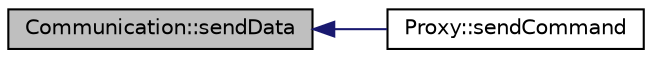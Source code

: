 digraph "Communication::sendData"
{
  edge [fontname="Helvetica",fontsize="10",labelfontname="Helvetica",labelfontsize="10"];
  node [fontname="Helvetica",fontsize="10",shape=record];
  rankdir="LR";
  Node1 [label="Communication::sendData",height=0.2,width=0.4,color="black", fillcolor="grey75", style="filled", fontcolor="black"];
  Node1 -> Node2 [dir="back",color="midnightblue",fontsize="10",style="solid",fontname="Helvetica"];
  Node2 [label="Proxy::sendCommand",height=0.2,width=0.4,color="black", fillcolor="white", style="filled",URL="$class_proxy.html#ab531e3dadd74cdac564a4b95df0432f6",tooltip="Proxy::sendCommand Connects and disconnects. If connected, sends the command to the Communication cla..."];
}
